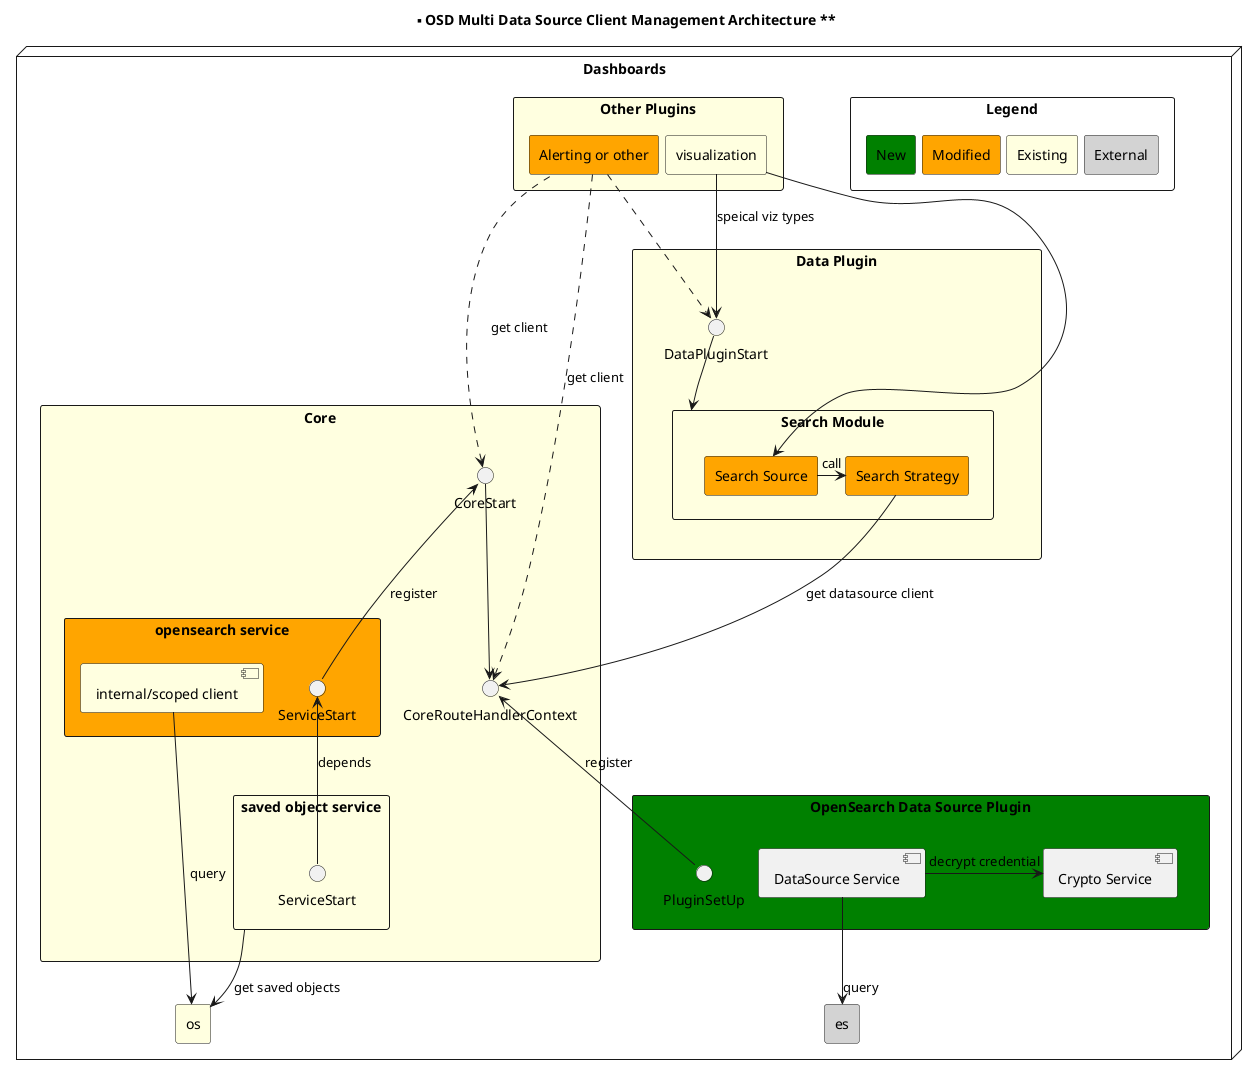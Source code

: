 @startuml
hide stereotype
skinparam nodesep 6
skinparam ranksep 10

skinparam component {
backgroundColor<<new>> Green
backgroundColor<<modify>> Orange
backgroundColor<<existing>> LightYellow
backgroundColor<<external>> LightGrey
backgroundColor<<AOS>> Khaki
backgroundColor<<Data>> Grey
backgroundColor<<CS>> LightGrey
}
skinparam rectangle {
backgroundColor<<new>> Green
backgroundColor<<modify>> Orange
backgroundColor<<existing>> LightYellow
backgroundColor<<external>> LightGrey
backgroundColor<<AOS>> Khaki
backgroundColor<<Data>> Grey
backgroundColor<<CS>> LightGrey
}
skinparam node {
backgroundColor<<new>> Green
backgroundColor<<modify>> Orange
backgroundColor<<existing>> LightYellow
backgroundColor<<external>> LightGrey
backgroundColor<<AOS>> Khaki
backgroundColor<<Data>> Grey
backgroundColor<<CS>> LightGrey
}

title ** OSD Multi Data Source Client Management Architecture **

node "Dashboards" as cluster {
rectangle "Legend" {
    rectangle "New" as new <<new>>
    rectangle "Modified" as modify <<modify>>
    rectangle "Existing" as existing <<existing>>
    rectangle "External" as external <<external>>
    new -[hidden]right- modify
    modify -[hidden]right- existing
    existing -[hidden]right- external    
}

  rectangle "Other Plugins" <<existing>> {
    rectangle "visualization" as viz <<existing>> {
      
    }
    rectangle "Alerting or other" as a <<modify>> {
      
    }
  }
  rectangle "Data Plugin" <<Existing>> as dp {
    rectangle "Search Module" as sm <<existing>> {
      rectangle "Search Source" <<modify>> as source {

      }
      rectangle "Search Strategy" as strategy <<modify>> {

      }
      
    }
    interface "DataPluginStart" as dps
  }

  rectangle "OpenSearch Data Source Plugin" as ods <<new>> {
        component "DataSource Service" as ds
        interface "PluginSetUp" as dsps
        component "Crypto Service" as cs
      }

  rectangle "Core" <<existing>> as core {
       
      rectangle "opensearch service" as os_service <<modify>> {
        component "internal/scoped client" as ic <<existing>>
        interface "ServiceStart" as osss

      }
      interface "CoreStart" as core_start
      rectangle "saved object service" as sos <<existing>> {
        interface "ServiceStart" as soss
      }
     
      interface "CoreRouteHandlerContext" as cc <<modify>>
      

  }

  ds --> es: query
  source -> strategy: call
  strategy --> cc: get datasource client 
  viz --> dps: speical viz types
  viz --> source
  dps --> sm
  sos --> os: get saved objects
  core_start --> cc
  core_start <.. a: get client
  a ..> dps
  a ...> cc: get client
  core_start <-- osss: register
  osss <-- soss: depends
  ic --> os: query
  ds -> cs: decrypt credential
  dsps ---> cc: register
  dp --[hidden]-- ods

  rectangle "Default OpenSearch" <<existing>> as os {
  }
  rectangle "Datasource(OpenSearch)" <<external>> as es {

  }
}


@enduml